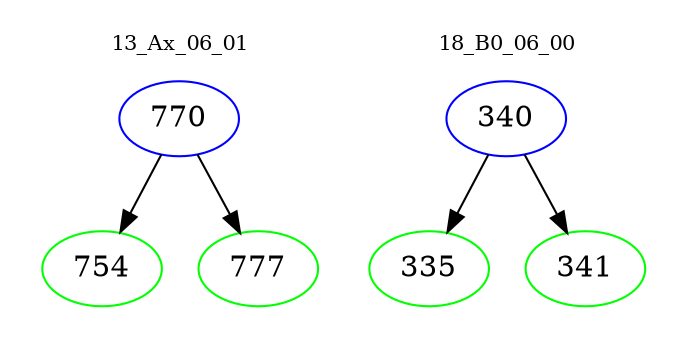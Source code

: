 digraph{
subgraph cluster_0 {
color = white
label = "13_Ax_06_01";
fontsize=10;
T0_770 [label="770", color="blue"]
T0_770 -> T0_754 [color="black"]
T0_754 [label="754", color="green"]
T0_770 -> T0_777 [color="black"]
T0_777 [label="777", color="green"]
}
subgraph cluster_1 {
color = white
label = "18_B0_06_00";
fontsize=10;
T1_340 [label="340", color="blue"]
T1_340 -> T1_335 [color="black"]
T1_335 [label="335", color="green"]
T1_340 -> T1_341 [color="black"]
T1_341 [label="341", color="green"]
}
}
